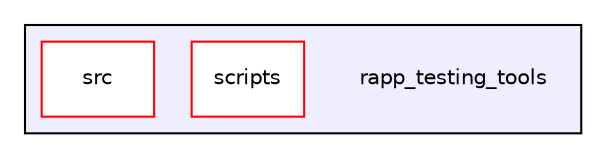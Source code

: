 digraph "/home/travis/rapp_temp/rapp-platform/rapp_testing_tools" {
  compound=true
  node [ fontsize="10", fontname="Helvetica"];
  edge [ labelfontsize="10", labelfontname="Helvetica"];
  subgraph clusterdir_2a1b61ec3dc45ea3fac1c4960f710560 {
    graph [ bgcolor="#eeeeff", pencolor="black", label="" URL="dir_2a1b61ec3dc45ea3fac1c4960f710560.html"];
    dir_2a1b61ec3dc45ea3fac1c4960f710560 [shape=plaintext label="rapp_testing_tools"];
    dir_52b7bb8a8946e5fdcec0b455fc05e059 [shape=box label="scripts" color="red" fillcolor="white" style="filled" URL="dir_52b7bb8a8946e5fdcec0b455fc05e059.html"];
    dir_cc00408e3a7f57dcf69464dcd59767c0 [shape=box label="src" color="red" fillcolor="white" style="filled" URL="dir_cc00408e3a7f57dcf69464dcd59767c0.html"];
  }
}
